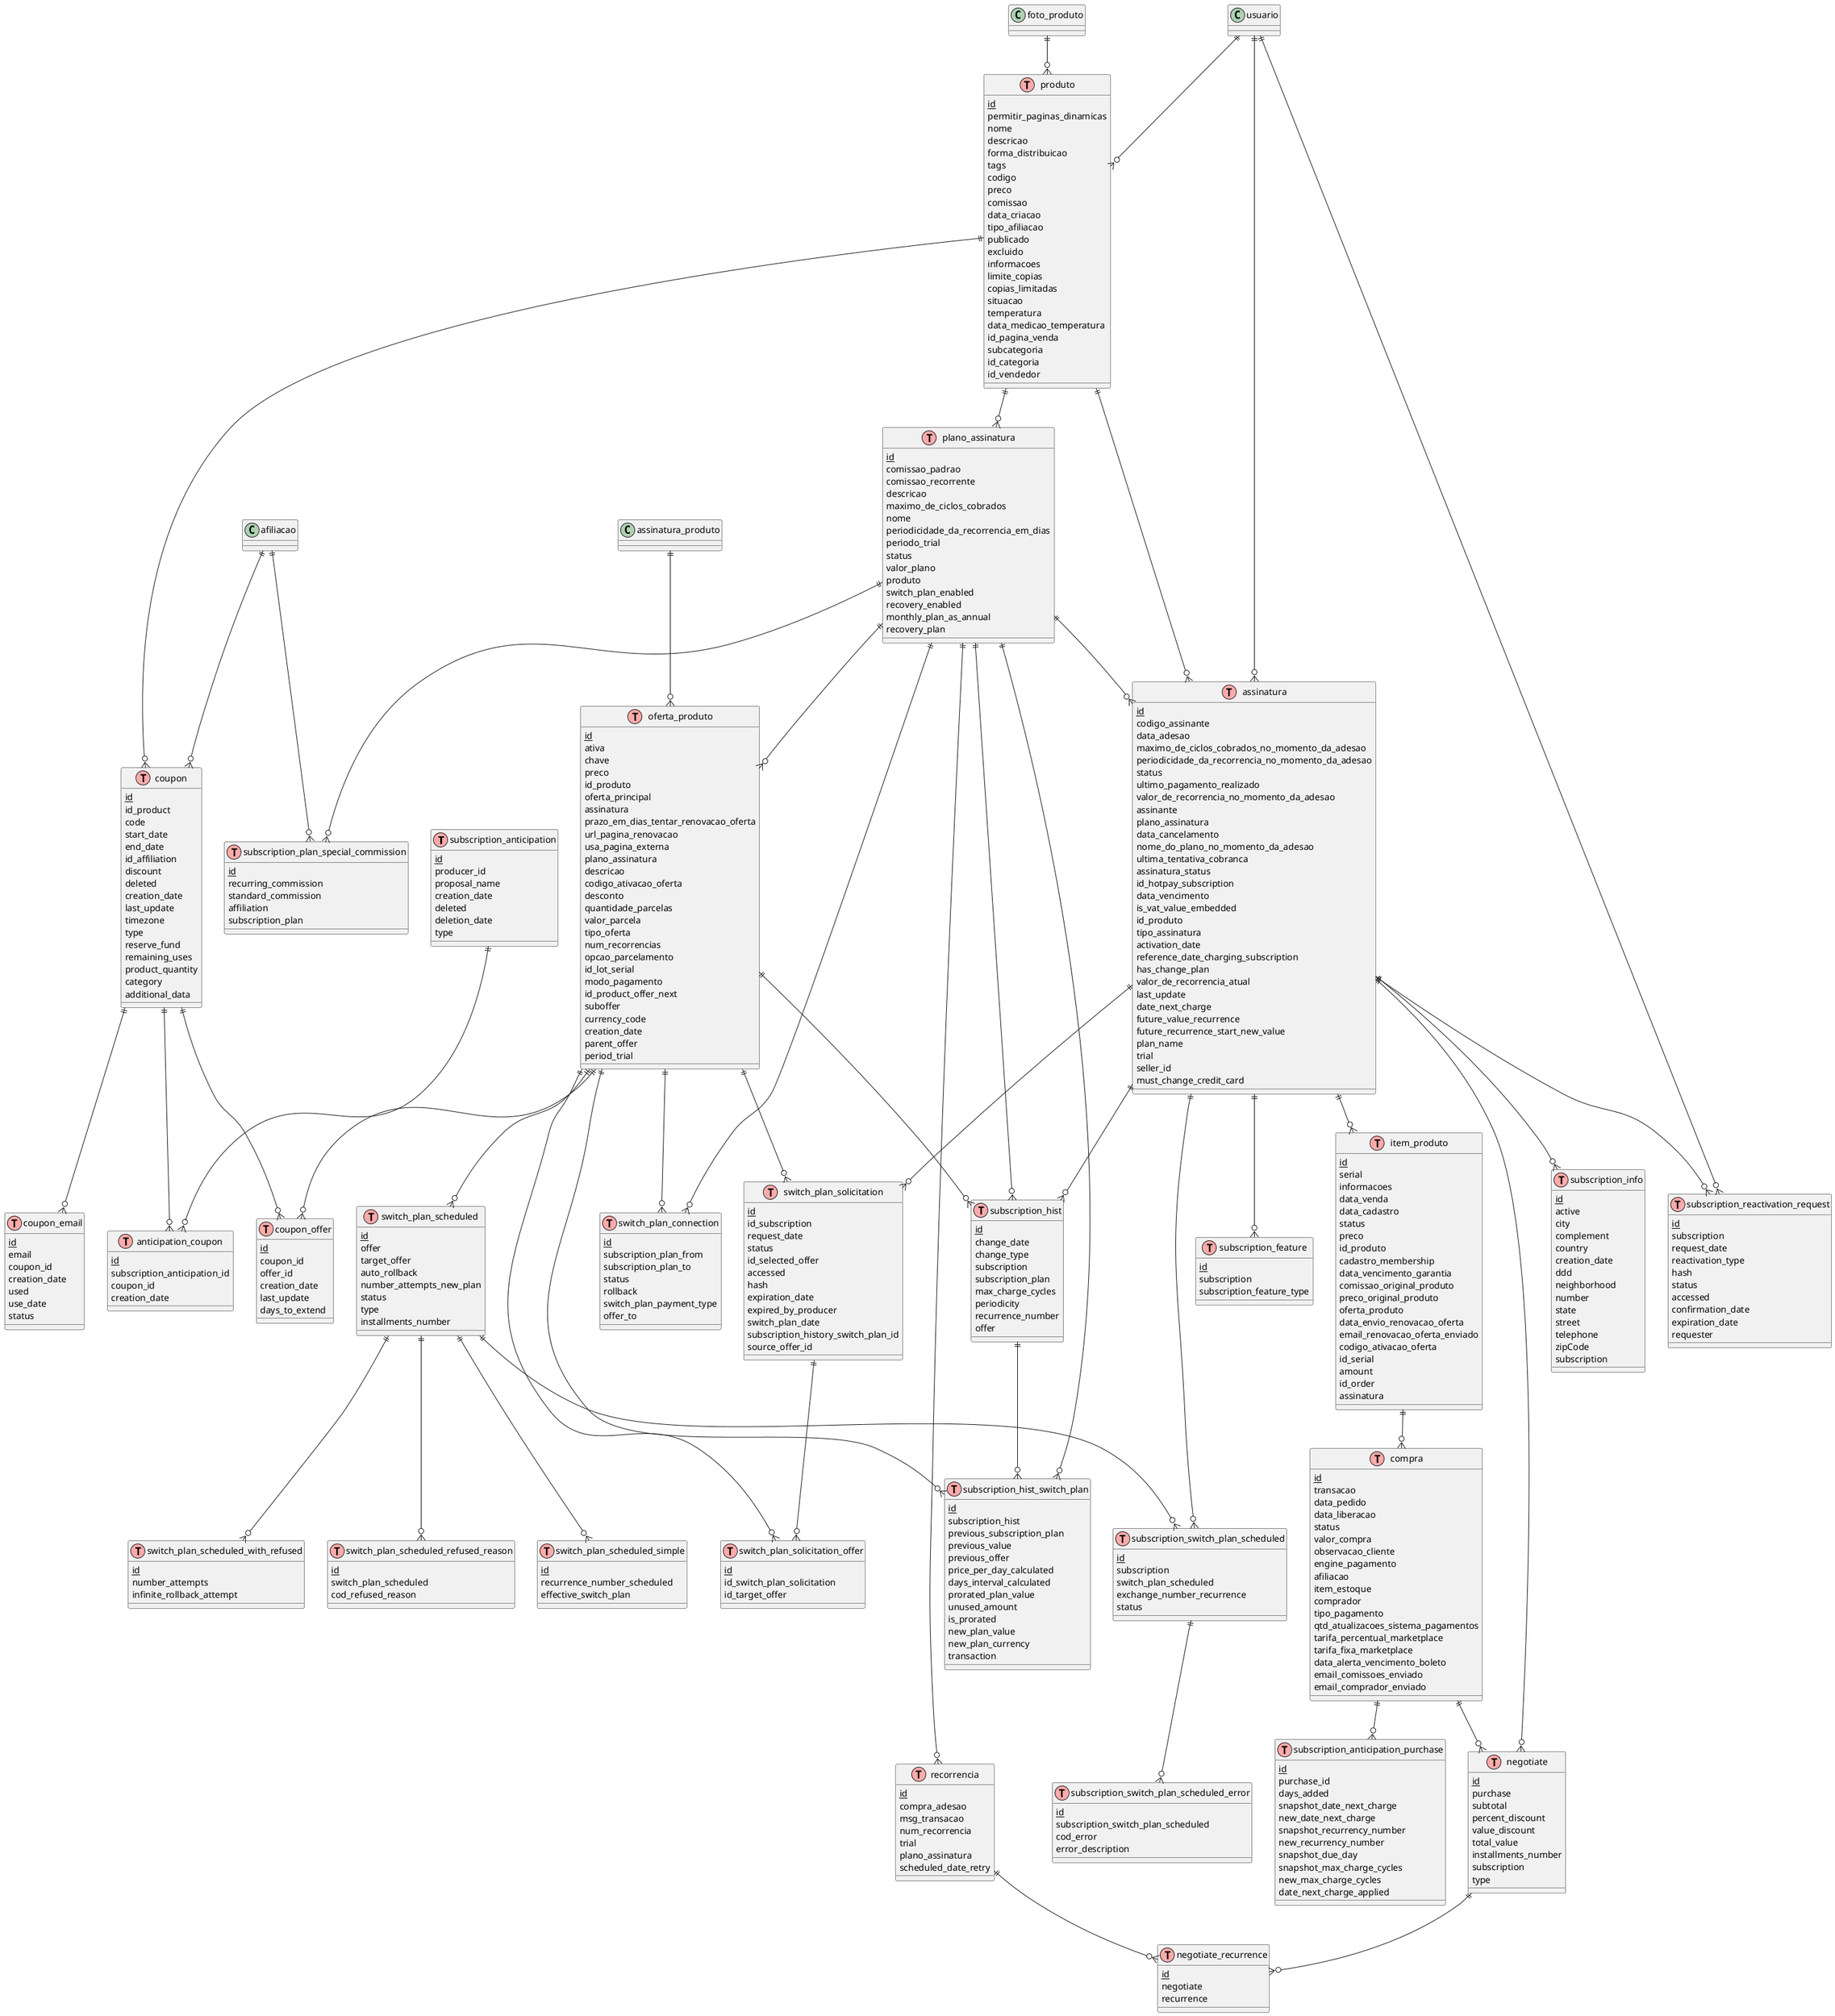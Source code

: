 @startuml
!define table(x) class x << (T,#FFAAAA) >>
!define primary_key(x) <u>x</u>

table(subscription_anticipation) {
  primary_key(id)
  producer_id
  proposal_name
  creation_date
  deleted
  deletion_date
  type
}

table(produto) {
  primary_key(id)
  permitir_paginas_dinamicas
  nome
  descricao
  forma_distribuicao
  tags
  codigo
  preco
  comissao
  data_criacao
  tipo_afiliacao
  publicado
  excluido
  informacoes
  limite_copias
  copias_limitadas
  situacao
  temperatura
  data_medicao_temperatura
  id_pagina_venda
  subcategoria
  id_categoria
  id_vendedor
}

table(coupon) {
  primary_key(id)
  id_product
  code
  start_date
  end_date
  id_affiliation
  discount
  deleted
  creation_date
  last_update
  timezone
  type
  reserve_fund
  remaining_uses
  product_quantity
  category
  additional_data
}

table(anticipation_coupon) {
  primary_key(id)
  subscription_anticipation_id
  coupon_id
  creation_date
}

table(coupon_email) {
  primary_key(id)
  email
  coupon_id
  creation_date
  used
  use_date
  status
}

table(plano_assinatura) {
  primary_key(id)
  comissao_padrao
  comissao_recorrente
  descricao
  maximo_de_ciclos_cobrados
  nome
  periodicidade_da_recorrencia_em_dias
  periodo_trial
  status
  valor_plano
  produto
  switch_plan_enabled
  recovery_enabled
  monthly_plan_as_annual
  recovery_plan
}

table(assinatura) {
  primary_key(id)
  codigo_assinante
  data_adesao
  maximo_de_ciclos_cobrados_no_momento_da_adesao
  periodicidade_da_recorrencia_no_momento_da_adesao
  status
  ultimo_pagamento_realizado
  valor_de_recorrencia_no_momento_da_adesao
  assinante
  plano_assinatura
  data_cancelamento
  nome_do_plano_no_momento_da_adesao
  ultima_tentativa_cobranca
  assinatura_status
  id_hotpay_subscription
  data_vencimento
  is_vat_value_embedded
  id_produto
  tipo_assinatura
  activation_date
  reference_date_charging_subscription
  has_change_plan
  valor_de_recorrencia_atual
  last_update
  date_next_charge
  future_value_recurrence
  future_recurrence_start_new_value
  plan_name
  trial
  seller_id
  must_change_credit_card
}

table(oferta_produto) {
  primary_key(id)
  ativa
  chave
  preco
  id_produto
  oferta_principal
  assinatura
  prazo_em_dias_tentar_renovacao_oferta
  url_pagina_renovacao
  usa_pagina_externa
  plano_assinatura
  descricao
  codigo_ativacao_oferta
  desconto
  quantidade_parcelas
  valor_parcela
  tipo_oferta
  num_recorrencias
  opcao_parcelamento
  id_lot_serial
  modo_pagamento
  id_product_offer_next
  suboffer
  currency_code
  creation_date
  parent_offer
  period_trial
}

table(coupon_offer) {
  primary_key(id)
  coupon_id
  offer_id
  creation_date
  last_update
  days_to_extend
}

table(recorrencia) {
  primary_key(id)
  compra_adesao
  msg_transacao
  num_recorrencia
  trial
  plano_assinatura
  scheduled_date_retry
}

table(subscription_feature) {
  primary_key(id)
  subscription
  subscription_feature_type
}

table(subscription_hist) {
  primary_key(id)
  change_date
  change_type
  subscription
  subscription_plan
  max_charge_cycles
  periodicity
  recurrence_number
  offer
}

table(subscription_hist_switch_plan) {
  primary_key(id)
  subscription_hist
  previous_subscription_plan
  previous_value
  previous_offer
  price_per_day_calculated
  days_interval_calculated
  prorated_plan_value
  unused_amount
  is_prorated
  new_plan_value
  new_plan_currency
  transaction
}

table(subscription_info) {
  primary_key(id)
  active
  city
  complement
  country
  creation_date
  ddd
  neighborhood
  number
  state
  street
  telephone
  zipCode
  subscription
}

table(subscription_plan_special_commission) {
  primary_key(id)
  recurring_commission
  standard_commission
  affiliation
  subscription_plan
}

table(subscription_reactivation_request) {
  primary_key(id)
  subscription
  request_date
  reactivation_type
  hash
  status
  accessed
  confirmation_date
  expiration_date
  requester
}

table(switch_plan_connection) {
  primary_key(id)
  subscription_plan_from
  subscription_plan_to
  status
  rollback
  switch_plan_payment_type
  offer_to
}

table(switch_plan_scheduled) {
  primary_key(id)
  offer
  target_offer
  auto_rollback
  number_attempts_new_plan
  status
  type
  installments_number
}

table(subscription_switch_plan_scheduled) {
  primary_key(id)
  subscription
  switch_plan_scheduled
  exchange_number_recurrence
  status
}

table(subscription_switch_plan_scheduled_error) {
  primary_key(id)
  subscription_switch_plan_scheduled
  cod_error
  error_description
}

table(switch_plan_scheduled_refused_reason) {
  primary_key(id)
  switch_plan_scheduled
  cod_refused_reason
}

table(switch_plan_scheduled_simple) {
  primary_key(id)
  recurrence_number_scheduled
  effective_switch_plan
}

table(switch_plan_scheduled_with_refused) {
  primary_key(id)
  number_attempts
  infinite_rollback_attempt
}

table(switch_plan_solicitation) {
  primary_key(id)
  id_subscription
  request_date
  status
  id_selected_offer
  accessed
  hash
  expiration_date
  expired_by_producer
  switch_plan_date
  subscription_history_switch_plan_id
  source_offer_id
}

table(switch_plan_solicitation_offer) {
  primary_key(id)
  id_switch_plan_solicitation
  id_target_offer
}

table(compra) {
  primary_key(id)
  transacao
  data_pedido
  data_liberacao
  status
  valor_compra
  observacao_cliente
  engine_pagamento
  afiliacao
  item_estoque
  comprador
  tipo_pagamento
  qtd_atualizacoes_sistema_pagamentos
  tarifa_percentual_marketplace
  tarifa_fixa_marketplace
  data_alerta_vencimento_boleto
  email_comissoes_enviado
  email_comprador_enviado
}

table(item_produto) {
  primary_key(id)
  serial
  informacoes
  data_venda
  data_cadastro
  status
  preco
  id_produto
  cadastro_membership
  data_vencimento_garantia
  comissao_original_produto
  preco_original_produto
  oferta_produto
  data_envio_renovacao_oferta
  email_renovacao_oferta_enviado
  codigo_ativacao_oferta
  id_serial
  amount
  id_order
  assinatura
}

table(negotiate) {
  primary_key(id)
  purchase
  subtotal
  percent_discount
  value_discount
  total_value
  installments_number
  subscription
  type
}

table(negotiate_recurrence) {
  primary_key(id)
  negotiate
  recurrence
}

table(subscription_anticipation_purchase) {
  primary_key(id)
  purchase_id
  days_added
  snapshot_date_next_charge
  new_date_next_charge
  snapshot_recurrency_number
  new_recurrency_number
  snapshot_due_day
  snapshot_max_charge_cycles
  new_max_charge_cycles
  date_next_charge_applied
}

' Relacionamentos
usuario ||--o{ produto
foto_produto ||--o{ produto
produto ||--o{ coupon
afiliacao ||--o{ coupon
coupon ||--o{ anticipation_coupon
subscription_anticipation ||--o{ anticipation_coupon
coupon ||--o{ coupon_email
produto ||--o{ plano_assinatura
plano_assinatura ||--o{ assinatura
usuario ||--o{ assinatura
produto ||--o{ assinatura
assinatura_produto ||--o{ oferta_produto
plano_assinatura ||--o{ oferta_produto
oferta_produto ||--o{ coupon_offer
coupon ||--o{ coupon_offer
plano_assinatura ||--o{ recorrencia
assinatura ||--o{ subscription_feature
assinatura ||--o{ subscription_hist
plano_assinatura ||--o{ subscription_hist
oferta_produto ||--o{ subscription_hist
subscription_hist ||--o{ subscription_hist_switch_plan
plano_assinatura ||--o{ subscription_hist_switch_plan
oferta_produto ||--o{ subscription_hist_switch_plan
assinatura ||--o{ subscription_info
plano_assinatura ||--o{ subscription_plan_special_commission
afiliacao ||--o{ subscription_plan_special_commission
assinatura ||--o{ subscription_reactivation_request
assinatura ||--o{ item_produto
item_produto ||--o{ compra
usuario ||--o{ subscription_reactivation_request
plano_assinatura ||--o{ switch_plan_connection
oferta_produto ||--o{ switch_plan_connection
oferta_produto ||--o{ switch_plan_scheduled
switch_plan_scheduled ||--o{ subscription_switch_plan_scheduled
assinatura ||--o{ subscription_switch_plan_scheduled
subscription_switch_plan_scheduled ||--o{ subscription_switch_plan_scheduled_error
switch_plan_scheduled ||--o{ switch_plan_scheduled_refused_reason
switch_plan_scheduled ||--o{ switch_plan_scheduled_simple
switch_plan_scheduled ||--o{ switch_plan_scheduled_with_refused
assinatura ||--o{ switch_plan_solicitation
oferta_produto ||--o{ switch_plan_solicitation
switch_plan_solicitation ||--o{ switch_plan_solicitation_offer
oferta_produto ||--o{ switch_plan_solicitation_offer
compra ||--o{ negotiate
assinatura ||--o{ negotiate
negotiate ||--o{ negotiate_recurrence
recorrencia ||--o{ negotiate_recurrence
compra ||--o{ subscription_anticipation_purchase

@enduml
